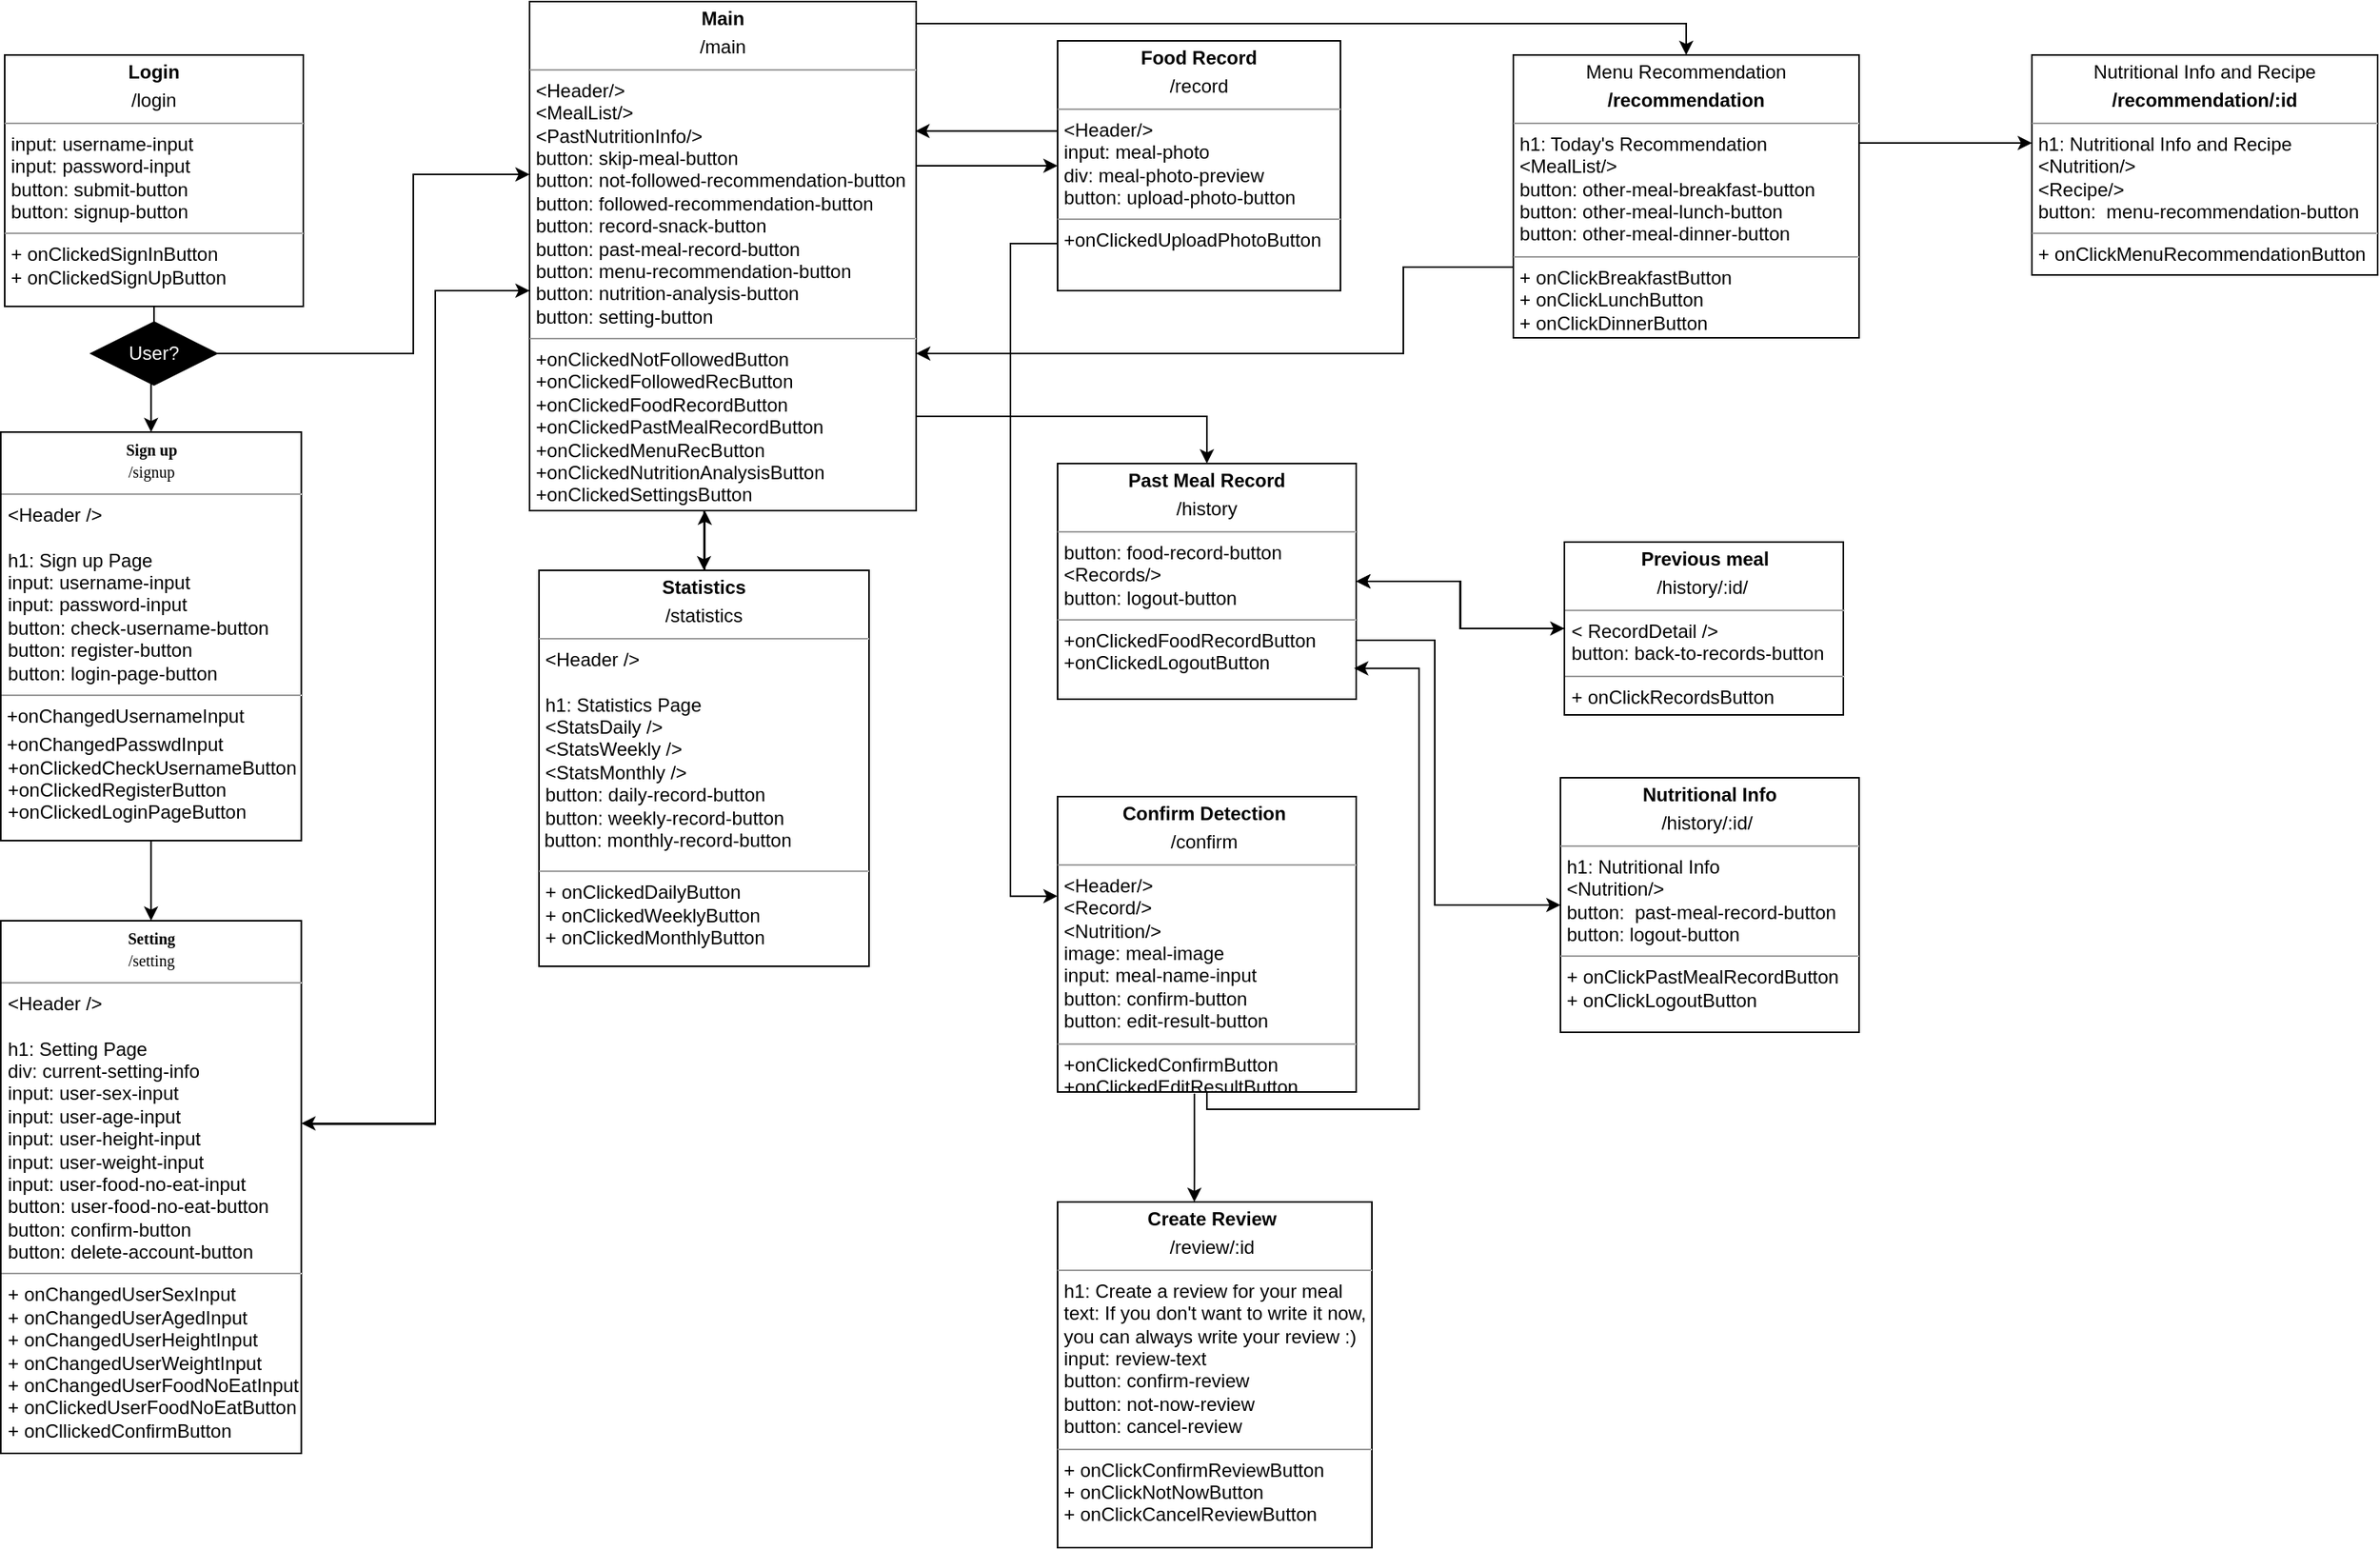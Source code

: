 <mxfile version="15.6.2" type="github">
  <diagram name="Page-1" id="c4acf3e9-155e-7222-9cf6-157b1a14988f">
    <mxGraphModel dx="946" dy="1788" grid="1" gridSize="10" guides="1" tooltips="1" connect="1" arrows="1" fold="1" page="1" pageScale="1" pageWidth="1600" pageHeight="1200" background="none" math="0" shadow="0">
      <root>
        <mxCell id="0" />
        <mxCell id="1" parent="0" />
        <mxCell id="bxKK3A8rRiATeC3KXuF5-2" value="&lt;p style=&quot;margin: 4px 0px 0px ; text-align: center&quot;&gt;&lt;b&gt;Statistics&lt;/b&gt;&lt;/p&gt;&lt;p style=&quot;margin: 4px 0px 0px ; text-align: center&quot;&gt;/statistics&lt;/p&gt;&lt;hr size=&quot;1&quot;&gt;&lt;p style=&quot;text-align: justify ; margin: 0px 0px 0px 4px&quot;&gt;&amp;lt;Header /&amp;gt;&lt;br&gt;&lt;/p&gt;&lt;p style=&quot;text-align: justify ; margin: 0px 0px 0px 4px&quot;&gt;&lt;br&gt;&lt;/p&gt;&lt;p style=&quot;text-align: justify ; margin: 0px 0px 0px 4px&quot;&gt;h1: Statistics Page&lt;/p&gt;&lt;p style=&quot;text-align: justify ; margin: 0px 0px 0px 4px&quot;&gt;&amp;lt;StatsDaily /&amp;gt;&lt;/p&gt;&lt;p style=&quot;text-align: justify ; margin: 0px 0px 0px 4px&quot;&gt;&amp;lt;StatsWeekly /&amp;gt;&lt;/p&gt;&lt;p style=&quot;text-align: justify ; margin: 0px 0px 0px 4px&quot;&gt;&amp;lt;StatsMonthly /&amp;gt;&lt;/p&gt;&lt;p style=&quot;text-align: justify ; margin: 0px 0px 0px 4px&quot;&gt;button: daily-record-button&lt;/p&gt;&lt;p style=&quot;text-align: justify ; margin: 0px 0px 0px 4px&quot;&gt;&lt;span style=&quot;text-align: left&quot;&gt;button:&amp;nbsp;&lt;/span&gt;&lt;span style=&quot;text-align: left&quot;&gt;weekly-record-button&amp;nbsp;&lt;/span&gt;&lt;/p&gt;&lt;span style=&quot;text-align: left&quot;&gt;&lt;div style=&quot;text-align: justify&quot;&gt;&lt;span&gt;&amp;nbsp;button:&amp;nbsp;&lt;/span&gt;&lt;span&gt;monthly-record-button&lt;/span&gt;&lt;/div&gt;&lt;/span&gt;&lt;p&gt;&lt;/p&gt;&lt;hr size=&quot;1&quot; style=&quot;text-align: justify&quot;&gt;&lt;p style=&quot;text-align: justify ; margin: 0px 0px 0px 4px&quot;&gt;+ onClickedDailyButton&lt;/p&gt;&lt;p style=&quot;text-align: justify ; margin: 0px 0px 0px 4px&quot;&gt;+ onClickedWeeklyButton&lt;/p&gt;&lt;p style=&quot;text-align: justify ; margin: 0px 0px 0px 4px&quot;&gt;+ onClickedMonthlyButton&lt;/p&gt;" style="verticalAlign=top;align=left;overflow=fill;fontSize=12;fontFamily=Helvetica;html=1;rounded=0;shadow=0;comic=0;labelBackgroundColor=none;strokeWidth=1" parent="1" vertex="1">
          <mxGeometry x="380" y="-832" width="210" height="252" as="geometry" />
        </mxCell>
        <mxCell id="bxKK3A8rRiATeC3KXuF5-3" value="" style="edgeStyle=orthogonalEdgeStyle;rounded=0;orthogonalLoop=1;jettySize=auto;html=1;fontColor=#FFFFFF;" parent="1" edge="1">
          <mxGeometry relative="1" as="geometry">
            <Array as="points">
              <mxPoint x="1240" y="-1104" />
              <mxPoint x="1240" y="-1104" />
            </Array>
            <mxPoint x="1210" y="-1104" as="sourcePoint" />
            <mxPoint x="1330" y="-1104" as="targetPoint" />
          </mxGeometry>
        </mxCell>
        <mxCell id="bxKK3A8rRiATeC3KXuF5-4" style="edgeStyle=orthogonalEdgeStyle;rounded=0;orthogonalLoop=1;jettySize=auto;html=1;exitX=0;exitY=0.75;exitDx=0;exitDy=0;fontColor=#FFFFFF;" parent="1" source="bxKK3A8rRiATeC3KXuF5-27" edge="1">
          <mxGeometry relative="1" as="geometry">
            <mxPoint x="1067.5" y="-980" as="sourcePoint" />
            <Array as="points">
              <mxPoint x="930" y="-1025" />
              <mxPoint x="930" y="-970" />
            </Array>
            <mxPoint x="620" y="-970" as="targetPoint" />
          </mxGeometry>
        </mxCell>
        <mxCell id="bxKK3A8rRiATeC3KXuF5-5" style="edgeStyle=orthogonalEdgeStyle;rounded=0;orthogonalLoop=1;jettySize=auto;html=1;" parent="1" source="bxKK3A8rRiATeC3KXuF5-9" target="bxKK3A8rRiATeC3KXuF5-21" edge="1">
          <mxGeometry relative="1" as="geometry">
            <Array as="points">
              <mxPoint x="314" y="-1010" />
              <mxPoint x="314" y="-480" />
            </Array>
            <mxPoint x="270" y="-460" as="targetPoint" />
          </mxGeometry>
        </mxCell>
        <mxCell id="bxKK3A8rRiATeC3KXuF5-6" style="edgeStyle=orthogonalEdgeStyle;rounded=0;orthogonalLoop=1;jettySize=auto;html=1;exitX=1;exitY=0.5;exitDx=0;exitDy=0;entryX=0;entryY=0.5;entryDx=0;entryDy=0;fontColor=#FFFFFF;" parent="1" source="bxKK3A8rRiATeC3KXuF5-9" target="bxKK3A8rRiATeC3KXuF5-15" edge="1">
          <mxGeometry relative="1" as="geometry">
            <Array as="points">
              <mxPoint x="570" y="-1080" />
            </Array>
          </mxGeometry>
        </mxCell>
        <mxCell id="bxKK3A8rRiATeC3KXuF5-7" style="edgeStyle=orthogonalEdgeStyle;rounded=0;orthogonalLoop=1;jettySize=auto;html=1;exitX=1;exitY=0.25;exitDx=0;exitDy=0;fontColor=#FFFFFF;" parent="1" source="bxKK3A8rRiATeC3KXuF5-9" edge="1">
          <mxGeometry relative="1" as="geometry">
            <mxPoint x="1110" y="-1160" as="targetPoint" />
            <Array as="points">
              <mxPoint x="570" y="-1100" />
              <mxPoint x="600" y="-1100" />
              <mxPoint x="600" y="-1180" />
              <mxPoint x="1110" y="-1180" />
              <mxPoint x="1110" y="-1160" />
            </Array>
          </mxGeometry>
        </mxCell>
        <mxCell id="bxKK3A8rRiATeC3KXuF5-8" style="edgeStyle=orthogonalEdgeStyle;rounded=0;orthogonalLoop=1;jettySize=auto;html=1;exitX=0.5;exitY=1;exitDx=0;exitDy=0;entryX=0.5;entryY=0;entryDx=0;entryDy=0;fontColor=#FFFFFF;" parent="1" source="bxKK3A8rRiATeC3KXuF5-9" target="bxKK3A8rRiATeC3KXuF5-2" edge="1">
          <mxGeometry relative="1" as="geometry" />
        </mxCell>
        <mxCell id="bxKK3A8rRiATeC3KXuF5-9" value="&lt;p style=&quot;margin: 0px ; margin-top: 4px ; text-align: center&quot;&gt;&lt;b&gt;Main&lt;/b&gt;&lt;/p&gt;&lt;p style=&quot;margin: 0px ; margin-top: 4px ; text-align: center&quot;&gt;/main&lt;/p&gt;&lt;hr size=&quot;1&quot;&gt;&lt;p style=&quot;margin: 0px ; margin-left: 4px&quot;&gt;&lt;span&gt;&amp;lt;Header/&amp;gt;&lt;/span&gt;&lt;/p&gt;&lt;p style=&quot;margin: 0px ; margin-left: 4px&quot;&gt;&lt;span&gt;&amp;lt;MealList/&amp;gt;&lt;/span&gt;&lt;br&gt;&lt;/p&gt;&lt;p style=&quot;margin: 0px ; margin-left: 4px&quot;&gt;&amp;lt;PastNutritionInfo/&amp;gt;&lt;/p&gt;&lt;p style=&quot;margin: 0px ; margin-left: 4px&quot;&gt;button: skip-meal-button&lt;/p&gt;&lt;p style=&quot;margin: 0px ; margin-left: 4px&quot;&gt;button: not-followed-recommendation-button&lt;/p&gt;&lt;p style=&quot;margin: 0px 0px 0px 4px&quot;&gt;button: followed-recommendation-button&lt;/p&gt;&lt;p style=&quot;margin: 0px ; margin-left: 4px&quot;&gt;&lt;span&gt;button: record-snack-button&lt;/span&gt;&lt;br&gt;&lt;/p&gt;&lt;p style=&quot;margin: 0px 0px 0px 4px&quot;&gt;button: past-meal-record-button&lt;/p&gt;&lt;p style=&quot;margin: 0px 0px 0px 4px&quot;&gt;button: menu-recommendation-button&lt;/p&gt;&lt;p style=&quot;margin: 0px 0px 0px 4px&quot;&gt;button: nutrition-analysis-button&lt;/p&gt;&lt;p style=&quot;margin: 0px 0px 0px 4px&quot;&gt;&lt;span&gt;button: setting-button&lt;/span&gt;&lt;br&gt;&lt;/p&gt;&lt;hr size=&quot;1&quot;&gt;&lt;p style=&quot;margin: 0px ; margin-left: 4px&quot;&gt;+onClickedNotFollowedButton&lt;/p&gt;&lt;p style=&quot;margin: 0px ; margin-left: 4px&quot;&gt;+onClickedFollowedRecButton&lt;br&gt;&lt;/p&gt;&lt;p style=&quot;margin: 0px ; margin-left: 4px&quot;&gt;+onClickedFoodRecordButton&lt;/p&gt;&lt;p style=&quot;margin: 0px 0px 0px 4px&quot;&gt;+onClickedPastMealRecordButton&lt;/p&gt;&lt;p style=&quot;margin: 0px ; margin-left: 4px&quot;&gt;+onClickedMenuRecButton&lt;/p&gt;&lt;p style=&quot;margin: 0px ; margin-left: 4px&quot;&gt;+onClickedNutritionAnalysisButton&lt;/p&gt;&lt;p style=&quot;margin: 0px ; margin-left: 4px&quot;&gt;&lt;span&gt;+onClickedSettingsButton&lt;/span&gt;&lt;br&gt;&lt;/p&gt;" style="verticalAlign=top;align=left;overflow=fill;fontSize=12;fontFamily=Helvetica;html=1;rounded=0;shadow=0;comic=0;labelBackgroundColor=none;strokeWidth=1" parent="1" vertex="1">
          <mxGeometry x="374" y="-1194" width="246" height="324" as="geometry" />
        </mxCell>
        <mxCell id="bxKK3A8rRiATeC3KXuF5-10" style="edgeStyle=orthogonalEdgeStyle;rounded=0;orthogonalLoop=1;jettySize=auto;html=1;" parent="1" source="bxKK3A8rRiATeC3KXuF5-12" target="bxKK3A8rRiATeC3KXuF5-20" edge="1">
          <mxGeometry relative="1" as="geometry" />
        </mxCell>
        <mxCell id="bxKK3A8rRiATeC3KXuF5-11" style="edgeStyle=orthogonalEdgeStyle;rounded=0;orthogonalLoop=1;jettySize=auto;html=1;" parent="1" source="bxKK3A8rRiATeC3KXuF5-12" target="bxKK3A8rRiATeC3KXuF5-9" edge="1">
          <mxGeometry relative="1" as="geometry">
            <Array as="points">
              <mxPoint x="135" y="-970" />
              <mxPoint x="300" y="-970" />
              <mxPoint x="300" y="-1084" />
            </Array>
            <mxPoint x="1070" y="-1050" as="targetPoint" />
          </mxGeometry>
        </mxCell>
        <mxCell id="bxKK3A8rRiATeC3KXuF5-12" value="&lt;p style=&quot;margin: 0px ; margin-top: 4px ; text-align: center&quot;&gt;&lt;b&gt;Login&lt;/b&gt;&lt;/p&gt;&lt;p style=&quot;margin: 0px ; margin-top: 4px ; text-align: center&quot;&gt;/login&lt;/p&gt;&lt;hr size=&quot;1&quot;&gt;&lt;p style=&quot;margin: 0px ; margin-left: 4px&quot;&gt;input: username-input&lt;/p&gt;&lt;p style=&quot;margin: 0px ; margin-left: 4px&quot;&gt;input: password-input&lt;/p&gt;&lt;p style=&quot;margin: 0px ; margin-left: 4px&quot;&gt;button: submit-button&lt;/p&gt;&lt;p style=&quot;margin: 0px ; margin-left: 4px&quot;&gt;button: signup-button&lt;/p&gt;&lt;hr size=&quot;1&quot;&gt;&lt;p style=&quot;margin: 0px ; margin-left: 4px&quot;&gt;+ onClickedSignInButton&lt;/p&gt;&lt;p style=&quot;margin: 0px ; margin-left: 4px&quot;&gt;+ onClickedSignUpButton&lt;/p&gt;" style="verticalAlign=top;align=left;overflow=fill;fontSize=12;fontFamily=Helvetica;html=1;rounded=0;shadow=0;comic=0;labelBackgroundColor=none;strokeWidth=1" parent="1" vertex="1">
          <mxGeometry x="40" y="-1160" width="190" height="160" as="geometry" />
        </mxCell>
        <mxCell id="bxKK3A8rRiATeC3KXuF5-13" style="edgeStyle=orthogonalEdgeStyle;rounded=0;orthogonalLoop=1;jettySize=auto;html=1;entryX=0.5;entryY=0;entryDx=0;entryDy=0;fontColor=#FFFFFF;" parent="1" source="bxKK3A8rRiATeC3KXuF5-9" target="bxKK3A8rRiATeC3KXuF5-17" edge="1">
          <mxGeometry relative="1" as="geometry">
            <Array as="points">
              <mxPoint x="805" y="-930" />
            </Array>
          </mxGeometry>
        </mxCell>
        <mxCell id="bxKK3A8rRiATeC3KXuF5-14" style="edgeStyle=orthogonalEdgeStyle;rounded=0;orthogonalLoop=1;jettySize=auto;html=1;exitX=0;exitY=0.75;exitDx=0;exitDy=0;entryX=0;entryY=0.337;entryDx=0;entryDy=0;fontColor=#FFFFFF;entryPerimeter=0;" parent="1" source="bxKK3A8rRiATeC3KXuF5-15" target="bxKK3A8rRiATeC3KXuF5-23" edge="1">
          <mxGeometry relative="1" as="geometry">
            <Array as="points">
              <mxPoint x="710" y="-1040" />
              <mxPoint x="680" y="-1040" />
              <mxPoint x="680" y="-625" />
            </Array>
          </mxGeometry>
        </mxCell>
        <mxCell id="bxKK3A8rRiATeC3KXuF5-15" value="&lt;p style=&quot;margin: 0px ; margin-top: 4px ; text-align: center&quot;&gt;&lt;b&gt;Food Record&lt;/b&gt;&lt;/p&gt;&lt;p style=&quot;margin: 0px ; margin-top: 4px ; text-align: center&quot;&gt;/record&lt;/p&gt;&lt;hr size=&quot;1&quot;&gt;&lt;p style=&quot;margin: 0px ; margin-left: 4px&quot;&gt;&lt;span&gt;&amp;lt;Header/&amp;gt;&lt;/span&gt;&lt;/p&gt;&lt;p style=&quot;margin: 0px ; margin-left: 4px&quot;&gt;&lt;span&gt;input: meal-photo&lt;/span&gt;&lt;/p&gt;&lt;p style=&quot;margin: 0px ; margin-left: 4px&quot;&gt;&lt;span&gt;div: meal-photo-preview&lt;/span&gt;&lt;/p&gt;&lt;p style=&quot;margin: 0px ; margin-left: 4px&quot;&gt;&lt;span&gt;button: upload-photo-button&lt;/span&gt;&lt;/p&gt;&lt;hr size=&quot;1&quot;&gt;&lt;p style=&quot;margin: 0px ; margin-left: 4px&quot;&gt;&lt;span&gt;+onClickedUploadPhotoButton&lt;/span&gt;&lt;br&gt;&lt;/p&gt;&lt;p style=&quot;margin: 0px ; margin-left: 4px&quot;&gt;&lt;br&gt;&lt;/p&gt;" style="verticalAlign=top;align=left;overflow=fill;fontSize=12;fontFamily=Helvetica;html=1;rounded=0;shadow=0;comic=0;labelBackgroundColor=none;strokeWidth=1" parent="1" vertex="1">
          <mxGeometry x="710" y="-1169" width="180" height="159" as="geometry" />
        </mxCell>
        <mxCell id="bxKK3A8rRiATeC3KXuF5-16" style="edgeStyle=orthogonalEdgeStyle;rounded=0;orthogonalLoop=1;jettySize=auto;html=1;" parent="1" source="bxKK3A8rRiATeC3KXuF5-17" target="bxKK3A8rRiATeC3KXuF5-30" edge="1">
          <mxGeometry relative="1" as="geometry" />
        </mxCell>
        <mxCell id="bxKK3A8rRiATeC3KXuF5-17" value="&lt;p style=&quot;margin: 0px ; margin-top: 4px ; text-align: center&quot;&gt;&lt;b&gt;Past Meal Record&lt;/b&gt;&lt;/p&gt;&lt;p style=&quot;margin: 0px ; margin-top: 4px ; text-align: center&quot;&gt;/history&lt;/p&gt;&lt;hr size=&quot;1&quot;&gt;&lt;p style=&quot;margin: 0px 0px 0px 4px&quot;&gt;button: food-record-button&lt;/p&gt;&lt;p style=&quot;margin: 0px 0px 0px 4px&quot;&gt;&amp;lt;Records/&amp;gt;&lt;/p&gt;&lt;p style=&quot;margin: 0px 0px 0px 4px&quot;&gt;button: logout-button&lt;/p&gt;&lt;hr size=&quot;1&quot;&gt;&lt;p style=&quot;margin: 0px ; margin-left: 4px&quot;&gt;+onClickedFoodRecordButton&lt;/p&gt;&lt;p style=&quot;margin: 0px ; margin-left: 4px&quot;&gt;+onClickedLogoutButton&lt;/p&gt;" style="verticalAlign=top;align=left;overflow=fill;fontSize=12;fontFamily=Helvetica;html=1;rounded=0;shadow=0;comic=0;labelBackgroundColor=none;strokeWidth=1" parent="1" vertex="1">
          <mxGeometry x="710" y="-900" width="190" height="150" as="geometry" />
        </mxCell>
        <mxCell id="bxKK3A8rRiATeC3KXuF5-18" style="edgeStyle=orthogonalEdgeStyle;rounded=0;orthogonalLoop=1;jettySize=auto;html=1;" parent="1" source="bxKK3A8rRiATeC3KXuF5-30" target="bxKK3A8rRiATeC3KXuF5-17" edge="1">
          <mxGeometry relative="1" as="geometry">
            <mxPoint x="1015" y="-789" as="sourcePoint" />
          </mxGeometry>
        </mxCell>
        <mxCell id="bxKK3A8rRiATeC3KXuF5-19" style="edgeStyle=orthogonalEdgeStyle;rounded=0;orthogonalLoop=1;jettySize=auto;html=1;" parent="1" source="bxKK3A8rRiATeC3KXuF5-20" target="bxKK3A8rRiATeC3KXuF5-21" edge="1">
          <mxGeometry relative="1" as="geometry" />
        </mxCell>
        <mxCell id="bxKK3A8rRiATeC3KXuF5-20" value="&lt;p style=&quot;margin: 4px 0px 0px ; text-align: center&quot;&gt;&lt;b style=&quot;font-family: &amp;#34;verdana&amp;#34; ; font-size: 10px&quot;&gt;Sign up&lt;/b&gt;&lt;br style=&quot;font-family: &amp;#34;verdana&amp;#34; ; font-size: 10px&quot;&gt;&lt;span style=&quot;font-family: &amp;#34;verdana&amp;#34; ; font-size: 10px&quot;&gt;/signup&lt;/span&gt;&lt;br&gt;&lt;/p&gt;&lt;hr size=&quot;1&quot;&gt;&lt;p style=&quot;text-align: justify ; margin: 0px 0px 0px 4px&quot;&gt;&amp;lt;Header /&amp;gt;&lt;/p&gt;&lt;p style=&quot;text-align: justify ; margin: 0px 0px 0px 4px&quot;&gt;&lt;br&gt;&lt;/p&gt;&lt;p style=&quot;text-align: justify ; margin: 0px 0px 0px 4px&quot;&gt;h1: Sign up Page&lt;/p&gt;&lt;p style=&quot;text-align: justify ; margin: 0px 0px 0px 4px&quot;&gt;input: username-input&lt;/p&gt;&lt;p style=&quot;text-align: justify ; margin: 0px 0px 0px 4px&quot;&gt;input: password-input&lt;/p&gt;&lt;p style=&quot;text-align: justify ; margin: 0px 0px 0px 4px&quot;&gt;button: check-username-button&lt;/p&gt;&lt;p style=&quot;text-align: justify ; margin: 0px 0px 0px 4px&quot;&gt;button: register-button&lt;/p&gt;&lt;p style=&quot;text-align: justify ; margin: 0px 0px 0px 4px&quot;&gt;button: login-page-button&lt;/p&gt;&lt;hr size=&quot;1&quot; style=&quot;text-align: justify&quot;&gt;&lt;p style=&quot;text-align: justify ; margin: 4px 0px 0px&quot;&gt;&lt;span&gt;&amp;nbsp;+onChangedUsernameInput&lt;/span&gt;&lt;br&gt;&lt;/p&gt;&lt;p style=&quot;text-align: justify ; margin: 4px 0px 0px&quot;&gt;&lt;span&gt;&amp;nbsp;+onChangedPasswdInput&lt;/span&gt;&lt;/p&gt;&lt;p style=&quot;text-align: justify ; margin: 0px 0px 0px 4px&quot;&gt;+onClickedCheckUsernameButton&lt;/p&gt;&lt;p style=&quot;text-align: justify ; margin: 0px 0px 0px 4px&quot;&gt;+onClickedRegisterButton&lt;/p&gt;&lt;p style=&quot;text-align: justify ; margin: 0px 0px 0px 4px&quot;&gt;+onClickedLoginPageButton&lt;/p&gt;" style="verticalAlign=top;align=left;overflow=fill;fontSize=12;fontFamily=Helvetica;html=1;" parent="1" vertex="1">
          <mxGeometry x="37.5" y="-920" width="191.25" height="260" as="geometry" />
        </mxCell>
        <mxCell id="bxKK3A8rRiATeC3KXuF5-21" value="&lt;p style=&quot;margin: 4px 0px 0px ; text-align: center&quot;&gt;&lt;b style=&quot;font-family: &amp;#34;verdana&amp;#34; ; font-size: 10px&quot;&gt;Setting&lt;/b&gt;&lt;br style=&quot;font-family: &amp;#34;verdana&amp;#34; ; font-size: 10px&quot;&gt;&lt;span style=&quot;font-family: &amp;#34;verdana&amp;#34; ; font-size: 10px&quot;&gt;/setting&lt;/span&gt;&lt;br&gt;&lt;/p&gt;&lt;hr size=&quot;1&quot;&gt;&lt;p style=&quot;margin: 0px 0px 0px 4px&quot;&gt;&amp;lt;Header /&amp;gt;&lt;br&gt;&lt;/p&gt;&lt;p style=&quot;margin: 0px 0px 0px 4px&quot;&gt;&lt;br&gt;&lt;/p&gt;&lt;p style=&quot;margin: 0px 0px 0px 4px&quot;&gt;h1: Setting Page&lt;/p&gt;&lt;p style=&quot;margin: 0px 0px 0px 4px&quot;&gt;div: current-setting-info&lt;/p&gt;&lt;p style=&quot;margin: 0px 0px 0px 4px&quot;&gt;input: user-sex-input&lt;/p&gt;&lt;p style=&quot;margin: 0px 0px 0px 4px&quot;&gt;input: user-age-input&lt;/p&gt;&lt;p style=&quot;margin: 0px 0px 0px 4px&quot;&gt;input: user-height-input&lt;/p&gt;&lt;p style=&quot;margin: 0px 0px 0px 4px&quot;&gt;input: user-weight-input&lt;/p&gt;&lt;p style=&quot;margin: 0px 0px 0px 4px&quot;&gt;input: user-food-no-eat-input&lt;br&gt;&lt;/p&gt;&lt;p style=&quot;margin: 0px 0px 0px 4px&quot;&gt;button: user-food-no-eat-button&lt;/p&gt;&lt;p style=&quot;margin: 0px 0px 0px 4px&quot;&gt;button: confirm-button&lt;br&gt;&lt;/p&gt;&lt;p style=&quot;margin: 0px 0px 0px 4px&quot;&gt;button: delete-account-button&lt;/p&gt;&lt;hr size=&quot;1&quot;&gt;&lt;p style=&quot;margin: 0px 0px 0px 4px&quot;&gt;+ onChangedUserSexInput&lt;/p&gt;&lt;p style=&quot;margin: 0px 0px 0px 4px&quot;&gt;+ onChangedUserAgedInput&lt;/p&gt;&lt;p style=&quot;margin: 0px 0px 0px 4px&quot;&gt;+ onChangedUserHeightInput&lt;/p&gt;&lt;p style=&quot;margin: 0px 0px 0px 4px&quot;&gt;+ onChangedUserWeightInput&lt;/p&gt;&lt;p style=&quot;margin: 0px 0px 0px 4px&quot;&gt;+ onChangedUserFoodNoEatInput&lt;/p&gt;&lt;p style=&quot;margin: 0px 0px 0px 4px&quot;&gt;+ onClickedUserFoodNoEatButton&lt;/p&gt;&lt;p style=&quot;margin: 0px 0px 0px 4px&quot;&gt;+ onCllickedConfirmButton&lt;/p&gt;" style="verticalAlign=top;align=left;overflow=fill;fontSize=12;fontFamily=Helvetica;html=1;" parent="1" vertex="1">
          <mxGeometry x="37.5" y="-609" width="191.25" height="339" as="geometry" />
        </mxCell>
        <mxCell id="bxKK3A8rRiATeC3KXuF5-22" style="edgeStyle=orthogonalEdgeStyle;rounded=0;orthogonalLoop=1;jettySize=auto;html=1;exitX=0.5;exitY=1;exitDx=0;exitDy=0;fontColor=#FFFFFF;entryX=0.993;entryY=0.869;entryDx=0;entryDy=0;entryPerimeter=0;" parent="1" source="bxKK3A8rRiATeC3KXuF5-23" target="bxKK3A8rRiATeC3KXuF5-17" edge="1">
          <mxGeometry relative="1" as="geometry">
            <Array as="points">
              <mxPoint x="805" y="-489" />
              <mxPoint x="940" y="-489" />
              <mxPoint x="940" y="-770" />
            </Array>
            <mxPoint x="1010" y="-670" as="targetPoint" />
          </mxGeometry>
        </mxCell>
        <mxCell id="bxKK3A8rRiATeC3KXuF5-23" value="&lt;p style=&quot;margin: 0px ; margin-top: 4px ; text-align: center&quot;&gt;&lt;b&gt;Confirm Detection&amp;nbsp;&lt;/b&gt;&lt;/p&gt;&lt;p style=&quot;margin: 0px ; margin-top: 4px ; text-align: center&quot;&gt;/confirm&lt;b&gt;&amp;nbsp;&lt;/b&gt;&lt;/p&gt;&lt;hr size=&quot;1&quot;&gt;&lt;p style=&quot;margin: 0px ; margin-left: 4px&quot;&gt;&amp;lt;Header/&amp;gt;&lt;/p&gt;&lt;p style=&quot;margin: 0px ; margin-left: 4px&quot;&gt;&amp;lt;Record/&amp;gt;&lt;/p&gt;&lt;p style=&quot;margin: 0px ; margin-left: 4px&quot;&gt;&amp;lt;Nutrition/&amp;gt;&lt;/p&gt;&lt;p style=&quot;margin: 0px ; margin-left: 4px&quot;&gt;image: meal-image&lt;/p&gt;&lt;p style=&quot;margin: 0px ; margin-left: 4px&quot;&gt;input: meal-name-input&lt;/p&gt;&lt;p style=&quot;margin: 0px ; margin-left: 4px&quot;&gt;&lt;span&gt;button: confirm-button&lt;/span&gt;&lt;br&gt;&lt;/p&gt;&lt;p style=&quot;margin: 0px ; margin-left: 4px&quot;&gt;button: edit-result-button&lt;/p&gt;&lt;hr size=&quot;1&quot;&gt;&lt;p style=&quot;margin: 0px ; margin-left: 4px&quot;&gt;+onClickedConfirmButton&lt;/p&gt;&lt;p style=&quot;margin: 0px ; margin-left: 4px&quot;&gt;+onClickedEditResultButton&lt;/p&gt;&lt;p style=&quot;margin: 0px ; margin-left: 4px&quot;&gt;&lt;br&gt;&lt;/p&gt;&lt;p style=&quot;margin: 0px ; margin-left: 4px&quot;&gt;&lt;br&gt;&lt;/p&gt;" style="verticalAlign=top;align=left;overflow=fill;fontSize=12;fontFamily=Helvetica;html=1;" parent="1" vertex="1">
          <mxGeometry x="710" y="-688" width="190" height="188" as="geometry" />
        </mxCell>
        <mxCell id="bxKK3A8rRiATeC3KXuF5-26" value="User?" style="rhombus;whiteSpace=wrap;html=1;fillColor=#000000;fontColor=#FFFFFF;" parent="1" vertex="1">
          <mxGeometry x="95" y="-990" width="80" height="40" as="geometry" />
        </mxCell>
        <mxCell id="bxKK3A8rRiATeC3KXuF5-27" value="&lt;p style=&quot;margin: 0px ; margin-top: 4px ; text-align: center&quot;&gt;Menu Recommendation&lt;/p&gt;&lt;p style=&quot;margin: 0px ; margin-top: 4px ; text-align: center&quot;&gt;&lt;b&gt;/recommendation&lt;/b&gt;&lt;/p&gt;&lt;hr size=&quot;1&quot;&gt;&lt;p style=&quot;margin: 0px 0px 0px 4px&quot;&gt;h1: Today&#39;s Recommendation&lt;/p&gt;&lt;p style=&quot;margin: 0px 0px 0px 4px&quot;&gt;&amp;lt;MealList/&amp;gt;&lt;/p&gt;&lt;p style=&quot;margin: 0px 0px 0px 4px&quot;&gt;button:&amp;nbsp;other-meal-breakfast-button&lt;/p&gt;&lt;p style=&quot;margin: 0px 0px 0px 4px&quot;&gt;button: other-meal-lunch-button&lt;/p&gt;&lt;p style=&quot;margin: 0px 0px 0px 4px&quot;&gt;button: other-meal-dinner-button&lt;br&gt;&lt;/p&gt;&lt;hr size=&quot;1&quot;&gt;&lt;p style=&quot;margin: 0px 0px 0px 4px&quot;&gt;+ onClickBreakfastButton&lt;br&gt;+ onClickLunchButton&lt;/p&gt;&lt;p style=&quot;margin: 0px 0px 0px 4px&quot;&gt;+ onClickDinnerButton&lt;/p&gt;" style="verticalAlign=top;align=left;overflow=fill;fontSize=12;fontFamily=Helvetica;html=1;rounded=0;shadow=0;comic=0;labelBackgroundColor=none;strokeWidth=1" parent="1" vertex="1">
          <mxGeometry x="1000" y="-1160" width="220" height="180" as="geometry" />
        </mxCell>
        <mxCell id="bxKK3A8rRiATeC3KXuF5-28" value="&lt;p style=&quot;margin: 0px ; margin-top: 4px ; text-align: center&quot;&gt;Nutritional Info and Recipe&lt;/p&gt;&lt;p style=&quot;margin: 0px ; margin-top: 4px ; text-align: center&quot;&gt;&lt;b&gt;/recommendation/:id&lt;/b&gt;&lt;/p&gt;&lt;hr size=&quot;1&quot;&gt;&lt;p style=&quot;margin: 0px 0px 0px 4px&quot;&gt;h1: Nutritional Info and Recipe&lt;/p&gt;&lt;p style=&quot;margin: 0px 0px 0px 4px&quot;&gt;&amp;lt;Nutrition/&amp;gt;&lt;/p&gt;&lt;p style=&quot;margin: 0px 0px 0px 4px&quot;&gt;&amp;lt;Recipe/&amp;gt;&lt;/p&gt;&lt;p style=&quot;margin: 0px 0px 0px 4px&quot;&gt;button:&amp;nbsp;&amp;nbsp;&lt;span style=&quot;text-align: center&quot;&gt;menu-recommendation-button&lt;/span&gt;&lt;/p&gt;&lt;hr size=&quot;1&quot;&gt;&lt;p style=&quot;margin: 0px 0px 0px 4px&quot;&gt;+ onClickMenuRecommendationButton&lt;/p&gt;" style="verticalAlign=top;align=left;overflow=fill;fontSize=12;fontFamily=Helvetica;html=1;rounded=0;shadow=0;comic=0;labelBackgroundColor=none;strokeWidth=1" parent="1" vertex="1">
          <mxGeometry x="1330" y="-1160" width="220" height="140" as="geometry" />
        </mxCell>
        <mxCell id="bxKK3A8rRiATeC3KXuF5-29" style="edgeStyle=orthogonalEdgeStyle;rounded=0;orthogonalLoop=1;jettySize=auto;html=1;" parent="1" source="bxKK3A8rRiATeC3KXuF5-30" target="bxKK3A8rRiATeC3KXuF5-17" edge="1">
          <mxGeometry relative="1" as="geometry" />
        </mxCell>
        <mxCell id="bxKK3A8rRiATeC3KXuF5-30" value="&lt;p style=&quot;margin: 0px ; margin-top: 4px ; text-align: center&quot;&gt;&lt;b&gt;Previous meal&lt;/b&gt;&lt;/p&gt;&lt;p style=&quot;margin: 0px ; margin-top: 4px ; text-align: center&quot;&gt;/history/:id/&lt;b&gt;&amp;nbsp;&lt;/b&gt;&lt;/p&gt;&lt;hr size=&quot;1&quot;&gt;&lt;p style=&quot;margin: 0px ; margin-left: 4px&quot;&gt;&amp;lt; RecordDetail /&amp;gt;&lt;/p&gt;&lt;p style=&quot;margin: 0px ; margin-left: 4px&quot;&gt;button: back-to-records-button&lt;/p&gt;&lt;hr size=&quot;1&quot;&gt;&lt;p style=&quot;margin: 0px ; margin-left: 4px&quot;&gt;+ onClickRecordsButton&lt;/p&gt;" style="verticalAlign=top;align=left;overflow=fill;fontSize=12;fontFamily=Helvetica;html=1;" parent="1" vertex="1">
          <mxGeometry x="1032.5" y="-850" width="177.5" height="110" as="geometry" />
        </mxCell>
        <mxCell id="bxKK3A8rRiATeC3KXuF5-31" value="" style="endArrow=classic;html=1;rounded=0;edgeStyle=orthogonalEdgeStyle;" parent="1" target="bxKK3A8rRiATeC3KXuF5-9" edge="1">
          <mxGeometry width="50" height="50" relative="1" as="geometry">
            <mxPoint x="232.75" y="-479.5" as="sourcePoint" />
            <mxPoint x="378" y="-1010" as="targetPoint" />
            <Array as="points">
              <mxPoint x="314" y="-479" />
              <mxPoint x="314" y="-1010" />
            </Array>
          </mxGeometry>
        </mxCell>
        <mxCell id="bxKK3A8rRiATeC3KXuF5-33" style="edgeStyle=orthogonalEdgeStyle;rounded=0;orthogonalLoop=1;jettySize=auto;html=1;exitX=0.25;exitY=0;exitDx=0;exitDy=0;entryX=0.25;entryY=1;entryDx=0;entryDy=0;fontColor=#FFFFFF;" parent="1" edge="1">
          <mxGeometry relative="1" as="geometry">
            <mxPoint x="482.5" y="-832" as="sourcePoint" />
            <mxPoint x="485.5" y="-870" as="targetPoint" />
          </mxGeometry>
        </mxCell>
        <mxCell id="bxKK3A8rRiATeC3KXuF5-34" style="edgeStyle=orthogonalEdgeStyle;rounded=0;orthogonalLoop=1;jettySize=auto;html=1;exitX=0;exitY=0.25;exitDx=0;exitDy=0;entryX=0.998;entryY=0.208;entryDx=0;entryDy=0;fontColor=#FFFFFF;entryPerimeter=0;" parent="1" edge="1">
          <mxGeometry relative="1" as="geometry">
            <Array as="points">
              <mxPoint x="710" y="-1112" />
            </Array>
            <mxPoint x="710" y="-1114.25" as="sourcePoint" />
            <mxPoint x="619.508" y="-1111.608" as="targetPoint" />
          </mxGeometry>
        </mxCell>
        <mxCell id="SU1IMiEjijja4-XXWl47-1" value="&lt;p style=&quot;margin: 0px ; margin-top: 4px ; text-align: center&quot;&gt;&lt;b&gt;Create Review&amp;nbsp;&lt;/b&gt;&lt;/p&gt;&lt;p style=&quot;margin: 0px ; margin-top: 4px ; text-align: center&quot;&gt;/review/:id&lt;b&gt;&amp;nbsp;&lt;/b&gt;&lt;/p&gt;&lt;hr size=&quot;1&quot;&gt;&lt;p style=&quot;margin: 0px 0px 0px 4px&quot;&gt;h1: Create a review for your meal&lt;/p&gt;&lt;p style=&quot;margin: 0px 0px 0px 4px&quot;&gt;text: If you don&#39;t want to write it now,&amp;nbsp;&lt;/p&gt;&lt;p style=&quot;margin: 0px 0px 0px 4px&quot;&gt;you can always write your review :)&lt;/p&gt;&lt;p style=&quot;margin: 0px 0px 0px 4px&quot;&gt;input: review-text&lt;/p&gt;&lt;p style=&quot;margin: 0px 0px 0px 4px&quot;&gt;button: confirm-review&lt;/p&gt;&lt;p style=&quot;margin: 0px 0px 0px 4px&quot;&gt;button: not-now-review&lt;/p&gt;&lt;p style=&quot;margin: 0px 0px 0px 4px&quot;&gt;button: cancel-review&lt;/p&gt;&lt;hr size=&quot;1&quot;&gt;&lt;p style=&quot;margin: 0px 0px 0px 4px&quot;&gt;+ onClickConfirmReviewButton&lt;br&gt;+ onClickNotNowButton&lt;/p&gt;&lt;p style=&quot;margin: 0px 0px 0px 4px&quot;&gt;+ onClickCancelReviewButton&lt;/p&gt;&lt;p style=&quot;margin: 0px ; margin-left: 4px&quot;&gt;&lt;br&gt;&lt;/p&gt;&lt;p style=&quot;margin: 0px ; margin-left: 4px&quot;&gt;&lt;br&gt;&lt;/p&gt;" style="verticalAlign=top;align=left;overflow=fill;fontSize=12;fontFamily=Helvetica;html=1;" vertex="1" parent="1">
          <mxGeometry x="710" y="-430" width="200" height="220" as="geometry" />
        </mxCell>
        <mxCell id="SU1IMiEjijja4-XXWl47-2" value="&lt;p style=&quot;margin: 0px ; margin-top: 4px ; text-align: center&quot;&gt;&lt;b&gt;Nutritional Info&lt;/b&gt;&lt;/p&gt;&lt;p style=&quot;margin: 0px ; margin-top: 4px ; text-align: center&quot;&gt;/history/:id/&lt;b&gt;&amp;nbsp;&lt;/b&gt;&lt;/p&gt;&lt;hr size=&quot;1&quot;&gt;&lt;p style=&quot;margin: 0px 0px 0px 4px&quot;&gt;h1: Nutritional Info&lt;/p&gt;&lt;p style=&quot;margin: 0px 0px 0px 4px&quot;&gt;&amp;lt;Nutrition/&amp;gt;&lt;/p&gt;&lt;p style=&quot;margin: 0px 0px 0px 4px&quot;&gt;button:&amp;nbsp; past-meal-record-button&amp;nbsp;&lt;br&gt;&lt;/p&gt;&lt;p style=&quot;margin: 0px 0px 0px 4px&quot;&gt;button: logout-button&lt;/p&gt;&lt;hr size=&quot;1&quot;&gt;&lt;p style=&quot;margin: 0px 0px 0px 4px&quot;&gt;+ onClickPastMealRecordButton&lt;/p&gt;&lt;p style=&quot;margin: 0px 0px 0px 4px&quot;&gt;+ onClickLogoutButton&lt;/p&gt;" style="verticalAlign=top;align=left;overflow=fill;fontSize=12;fontFamily=Helvetica;html=1;" vertex="1" parent="1">
          <mxGeometry x="1030" y="-700" width="190" height="162" as="geometry" />
        </mxCell>
        <mxCell id="SU1IMiEjijja4-XXWl47-3" style="edgeStyle=orthogonalEdgeStyle;rounded=0;orthogonalLoop=1;jettySize=auto;html=1;exitX=1;exitY=0.75;exitDx=0;exitDy=0;entryX=0;entryY=0.5;entryDx=0;entryDy=0;fontColor=#FFFFFF;" edge="1" parent="1">
          <mxGeometry relative="1" as="geometry">
            <Array as="points">
              <mxPoint x="950" y="-787" />
              <mxPoint x="950" y="-619" />
            </Array>
            <mxPoint x="900" y="-787.5" as="sourcePoint" />
            <mxPoint x="1030" y="-619" as="targetPoint" />
          </mxGeometry>
        </mxCell>
        <mxCell id="SU1IMiEjijja4-XXWl47-4" style="edgeStyle=orthogonalEdgeStyle;rounded=0;orthogonalLoop=1;jettySize=auto;html=1;entryX=0.5;entryY=0;entryDx=0;entryDy=0;" edge="1" parent="1">
          <mxGeometry relative="1" as="geometry">
            <Array as="points">
              <mxPoint x="797" y="-450" />
              <mxPoint x="797" y="-450" />
            </Array>
            <mxPoint x="797.059" y="-499" as="sourcePoint" />
            <mxPoint x="797" y="-430" as="targetPoint" />
          </mxGeometry>
        </mxCell>
      </root>
    </mxGraphModel>
  </diagram>
</mxfile>

